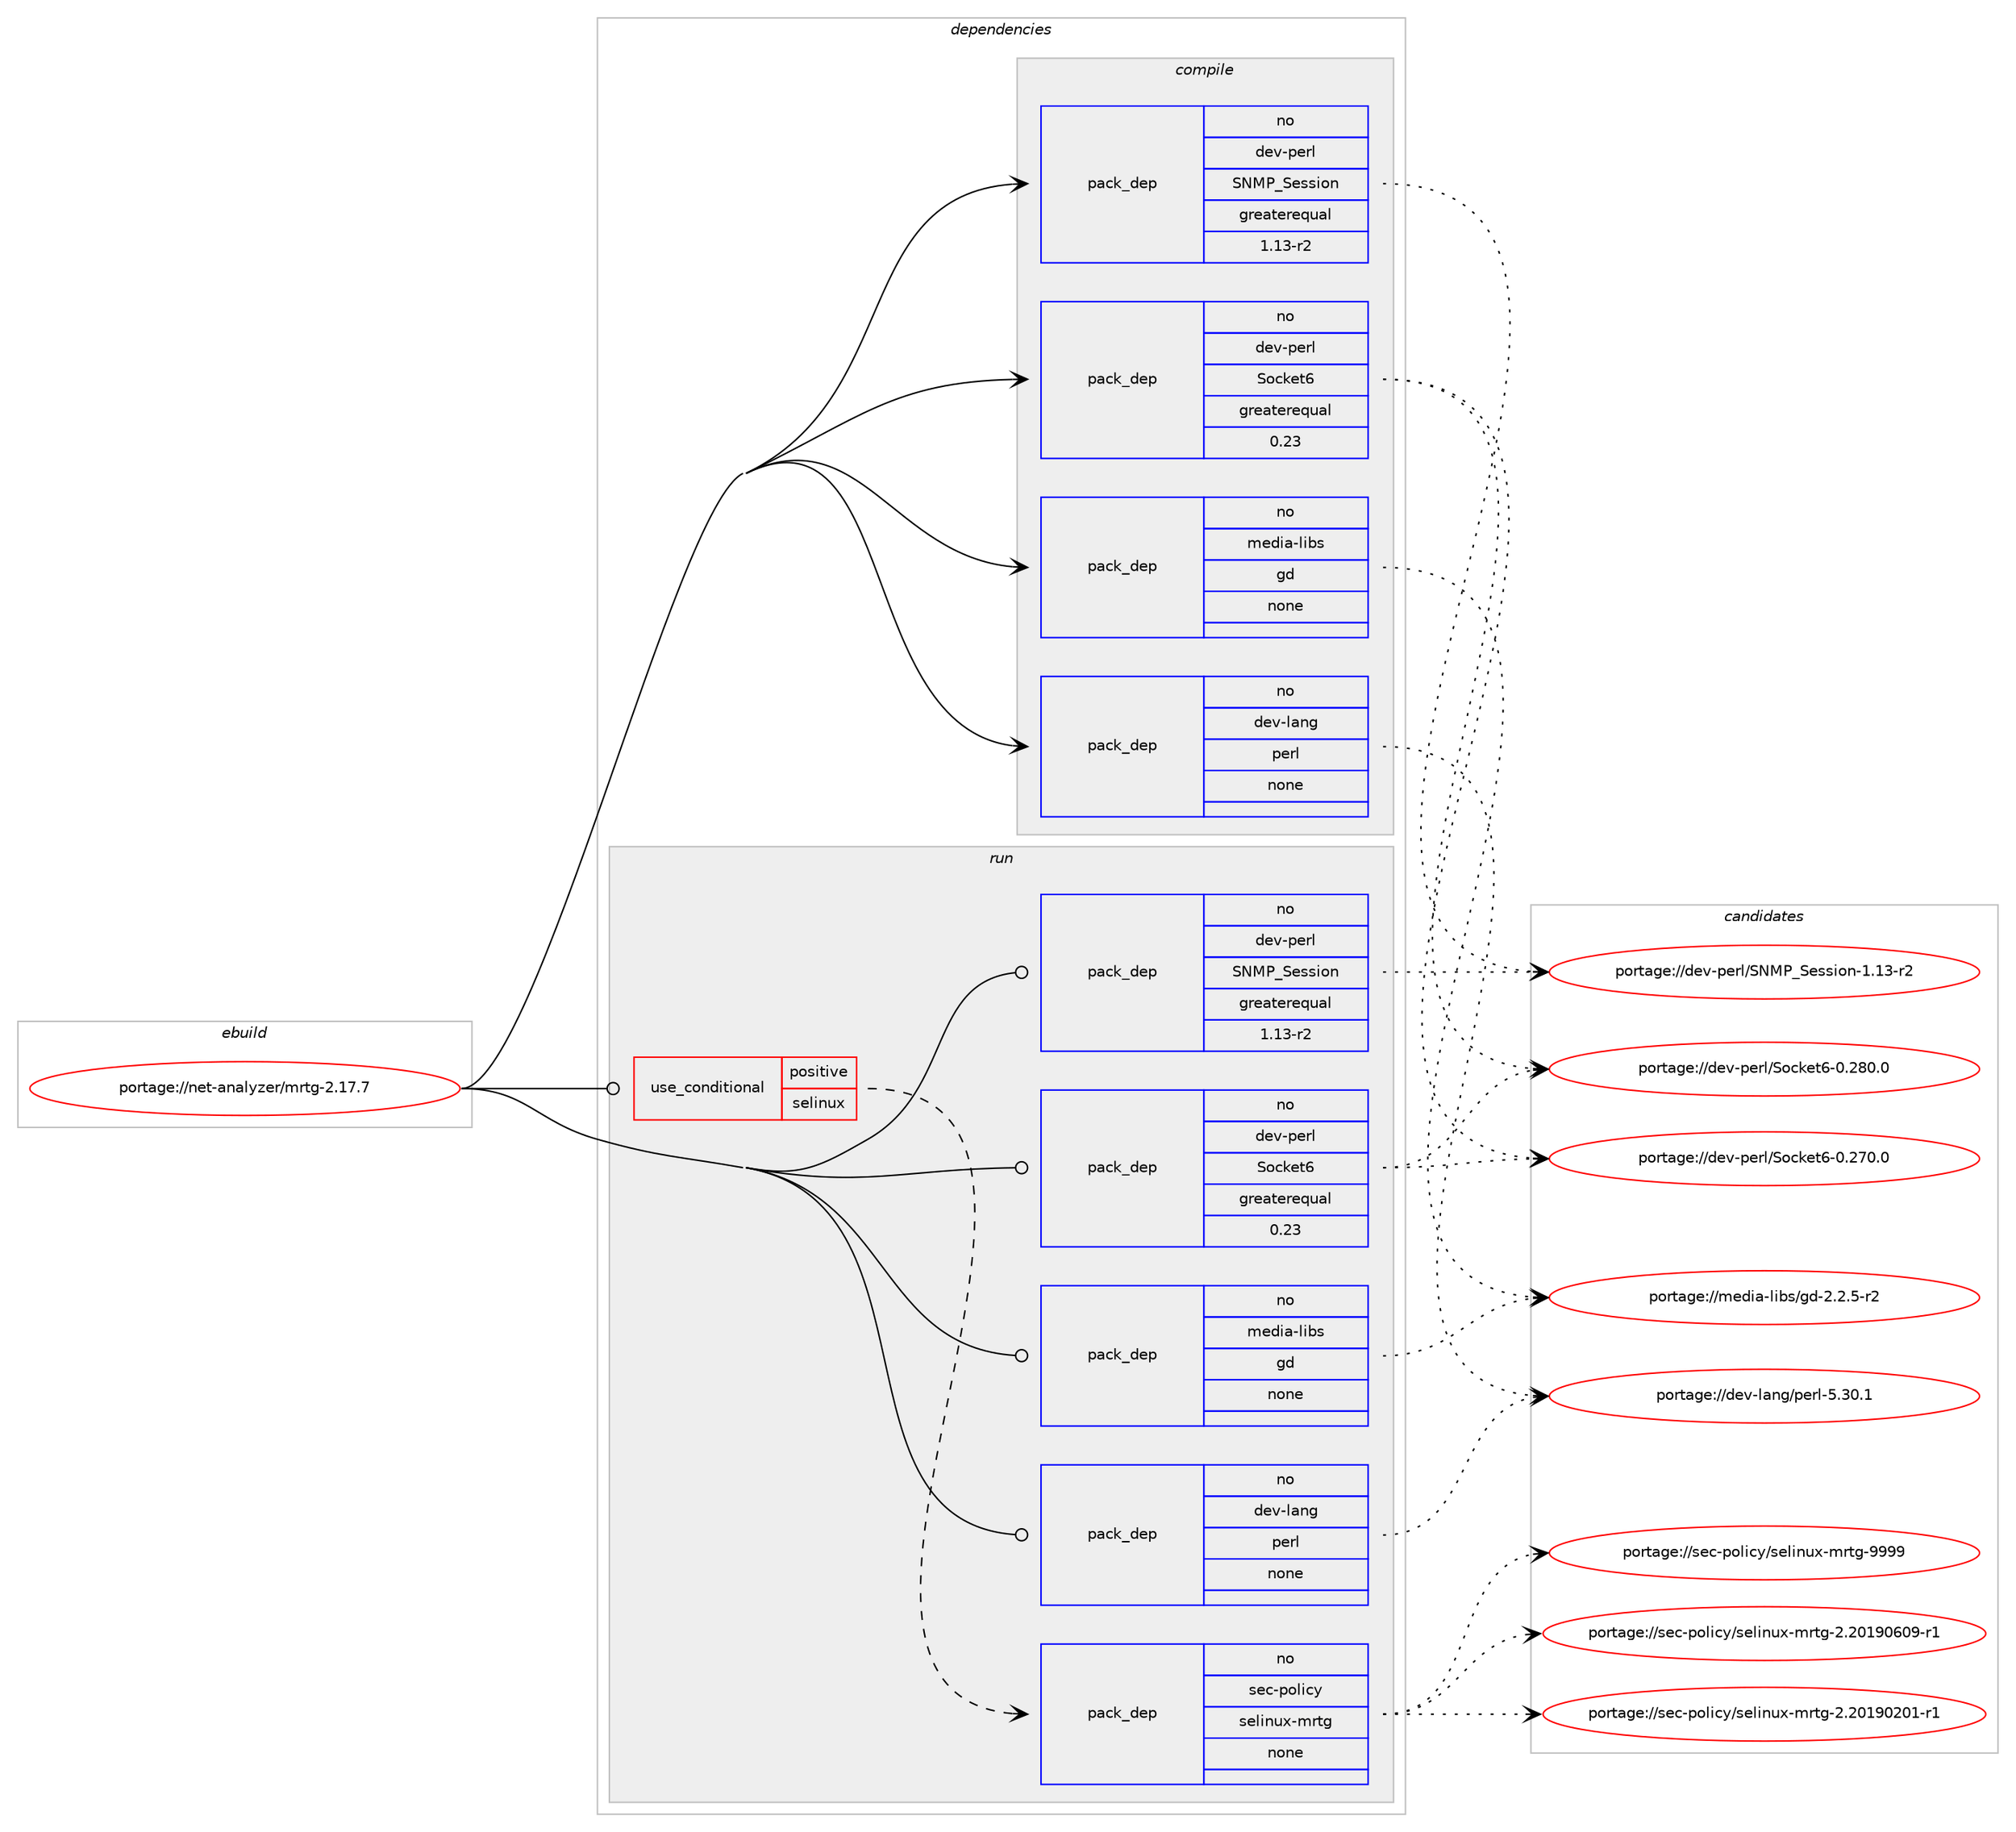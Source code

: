 digraph prolog {

# *************
# Graph options
# *************

newrank=true;
concentrate=true;
compound=true;
graph [rankdir=LR,fontname=Helvetica,fontsize=10,ranksep=1.5];#, ranksep=2.5, nodesep=0.2];
edge  [arrowhead=vee];
node  [fontname=Helvetica,fontsize=10];

# **********
# The ebuild
# **********

subgraph cluster_leftcol {
color=gray;
rank=same;
label=<<i>ebuild</i>>;
id [label="portage://net-analyzer/mrtg-2.17.7", color=red, width=4, href="../net-analyzer/mrtg-2.17.7.svg"];
}

# ****************
# The dependencies
# ****************

subgraph cluster_midcol {
color=gray;
label=<<i>dependencies</i>>;
subgraph cluster_compile {
fillcolor="#eeeeee";
style=filled;
label=<<i>compile</i>>;
subgraph pack21308 {
dependency26317 [label=<<TABLE BORDER="0" CELLBORDER="1" CELLSPACING="0" CELLPADDING="4" WIDTH="220"><TR><TD ROWSPAN="6" CELLPADDING="30">pack_dep</TD></TR><TR><TD WIDTH="110">no</TD></TR><TR><TD>dev-lang</TD></TR><TR><TD>perl</TD></TR><TR><TD>none</TD></TR><TR><TD></TD></TR></TABLE>>, shape=none, color=blue];
}
id:e -> dependency26317:w [weight=20,style="solid",arrowhead="vee"];
subgraph pack21309 {
dependency26318 [label=<<TABLE BORDER="0" CELLBORDER="1" CELLSPACING="0" CELLPADDING="4" WIDTH="220"><TR><TD ROWSPAN="6" CELLPADDING="30">pack_dep</TD></TR><TR><TD WIDTH="110">no</TD></TR><TR><TD>dev-perl</TD></TR><TR><TD>SNMP_Session</TD></TR><TR><TD>greaterequal</TD></TR><TR><TD>1.13-r2</TD></TR></TABLE>>, shape=none, color=blue];
}
id:e -> dependency26318:w [weight=20,style="solid",arrowhead="vee"];
subgraph pack21310 {
dependency26319 [label=<<TABLE BORDER="0" CELLBORDER="1" CELLSPACING="0" CELLPADDING="4" WIDTH="220"><TR><TD ROWSPAN="6" CELLPADDING="30">pack_dep</TD></TR><TR><TD WIDTH="110">no</TD></TR><TR><TD>dev-perl</TD></TR><TR><TD>Socket6</TD></TR><TR><TD>greaterequal</TD></TR><TR><TD>0.23</TD></TR></TABLE>>, shape=none, color=blue];
}
id:e -> dependency26319:w [weight=20,style="solid",arrowhead="vee"];
subgraph pack21311 {
dependency26320 [label=<<TABLE BORDER="0" CELLBORDER="1" CELLSPACING="0" CELLPADDING="4" WIDTH="220"><TR><TD ROWSPAN="6" CELLPADDING="30">pack_dep</TD></TR><TR><TD WIDTH="110">no</TD></TR><TR><TD>media-libs</TD></TR><TR><TD>gd</TD></TR><TR><TD>none</TD></TR><TR><TD></TD></TR></TABLE>>, shape=none, color=blue];
}
id:e -> dependency26320:w [weight=20,style="solid",arrowhead="vee"];
}
subgraph cluster_compileandrun {
fillcolor="#eeeeee";
style=filled;
label=<<i>compile and run</i>>;
}
subgraph cluster_run {
fillcolor="#eeeeee";
style=filled;
label=<<i>run</i>>;
subgraph cond4610 {
dependency26321 [label=<<TABLE BORDER="0" CELLBORDER="1" CELLSPACING="0" CELLPADDING="4"><TR><TD ROWSPAN="3" CELLPADDING="10">use_conditional</TD></TR><TR><TD>positive</TD></TR><TR><TD>selinux</TD></TR></TABLE>>, shape=none, color=red];
subgraph pack21312 {
dependency26322 [label=<<TABLE BORDER="0" CELLBORDER="1" CELLSPACING="0" CELLPADDING="4" WIDTH="220"><TR><TD ROWSPAN="6" CELLPADDING="30">pack_dep</TD></TR><TR><TD WIDTH="110">no</TD></TR><TR><TD>sec-policy</TD></TR><TR><TD>selinux-mrtg</TD></TR><TR><TD>none</TD></TR><TR><TD></TD></TR></TABLE>>, shape=none, color=blue];
}
dependency26321:e -> dependency26322:w [weight=20,style="dashed",arrowhead="vee"];
}
id:e -> dependency26321:w [weight=20,style="solid",arrowhead="odot"];
subgraph pack21313 {
dependency26323 [label=<<TABLE BORDER="0" CELLBORDER="1" CELLSPACING="0" CELLPADDING="4" WIDTH="220"><TR><TD ROWSPAN="6" CELLPADDING="30">pack_dep</TD></TR><TR><TD WIDTH="110">no</TD></TR><TR><TD>dev-lang</TD></TR><TR><TD>perl</TD></TR><TR><TD>none</TD></TR><TR><TD></TD></TR></TABLE>>, shape=none, color=blue];
}
id:e -> dependency26323:w [weight=20,style="solid",arrowhead="odot"];
subgraph pack21314 {
dependency26324 [label=<<TABLE BORDER="0" CELLBORDER="1" CELLSPACING="0" CELLPADDING="4" WIDTH="220"><TR><TD ROWSPAN="6" CELLPADDING="30">pack_dep</TD></TR><TR><TD WIDTH="110">no</TD></TR><TR><TD>dev-perl</TD></TR><TR><TD>SNMP_Session</TD></TR><TR><TD>greaterequal</TD></TR><TR><TD>1.13-r2</TD></TR></TABLE>>, shape=none, color=blue];
}
id:e -> dependency26324:w [weight=20,style="solid",arrowhead="odot"];
subgraph pack21315 {
dependency26325 [label=<<TABLE BORDER="0" CELLBORDER="1" CELLSPACING="0" CELLPADDING="4" WIDTH="220"><TR><TD ROWSPAN="6" CELLPADDING="30">pack_dep</TD></TR><TR><TD WIDTH="110">no</TD></TR><TR><TD>dev-perl</TD></TR><TR><TD>Socket6</TD></TR><TR><TD>greaterequal</TD></TR><TR><TD>0.23</TD></TR></TABLE>>, shape=none, color=blue];
}
id:e -> dependency26325:w [weight=20,style="solid",arrowhead="odot"];
subgraph pack21316 {
dependency26326 [label=<<TABLE BORDER="0" CELLBORDER="1" CELLSPACING="0" CELLPADDING="4" WIDTH="220"><TR><TD ROWSPAN="6" CELLPADDING="30">pack_dep</TD></TR><TR><TD WIDTH="110">no</TD></TR><TR><TD>media-libs</TD></TR><TR><TD>gd</TD></TR><TR><TD>none</TD></TR><TR><TD></TD></TR></TABLE>>, shape=none, color=blue];
}
id:e -> dependency26326:w [weight=20,style="solid",arrowhead="odot"];
}
}

# **************
# The candidates
# **************

subgraph cluster_choices {
rank=same;
color=gray;
label=<<i>candidates</i>>;

subgraph choice21308 {
color=black;
nodesep=1;
choice10010111845108971101034711210111410845534651484649 [label="portage://dev-lang/perl-5.30.1", color=red, width=4,href="../dev-lang/perl-5.30.1.svg"];
dependency26317:e -> choice10010111845108971101034711210111410845534651484649:w [style=dotted,weight="100"];
}
subgraph choice21309 {
color=black;
nodesep=1;
choice100101118451121011141084783787780958310111511510511111045494649514511450 [label="portage://dev-perl/SNMP_Session-1.13-r2", color=red, width=4,href="../dev-perl/SNMP_Session-1.13-r2.svg"];
dependency26318:e -> choice100101118451121011141084783787780958310111511510511111045494649514511450:w [style=dotted,weight="100"];
}
subgraph choice21310 {
color=black;
nodesep=1;
choice10010111845112101114108478311199107101116544548465056484648 [label="portage://dev-perl/Socket6-0.280.0", color=red, width=4,href="../dev-perl/Socket6-0.280.0.svg"];
choice10010111845112101114108478311199107101116544548465055484648 [label="portage://dev-perl/Socket6-0.270.0", color=red, width=4,href="../dev-perl/Socket6-0.270.0.svg"];
dependency26319:e -> choice10010111845112101114108478311199107101116544548465056484648:w [style=dotted,weight="100"];
dependency26319:e -> choice10010111845112101114108478311199107101116544548465055484648:w [style=dotted,weight="100"];
}
subgraph choice21311 {
color=black;
nodesep=1;
choice109101100105974510810598115471031004550465046534511450 [label="portage://media-libs/gd-2.2.5-r2", color=red, width=4,href="../media-libs/gd-2.2.5-r2.svg"];
dependency26320:e -> choice109101100105974510810598115471031004550465046534511450:w [style=dotted,weight="100"];
}
subgraph choice21312 {
color=black;
nodesep=1;
choice11510199451121111081059912147115101108105110117120451091141161034557575757 [label="portage://sec-policy/selinux-mrtg-9999", color=red, width=4,href="../sec-policy/selinux-mrtg-9999.svg"];
choice115101994511211110810599121471151011081051101171204510911411610345504650484957485448574511449 [label="portage://sec-policy/selinux-mrtg-2.20190609-r1", color=red, width=4,href="../sec-policy/selinux-mrtg-2.20190609-r1.svg"];
choice115101994511211110810599121471151011081051101171204510911411610345504650484957485048494511449 [label="portage://sec-policy/selinux-mrtg-2.20190201-r1", color=red, width=4,href="../sec-policy/selinux-mrtg-2.20190201-r1.svg"];
dependency26322:e -> choice11510199451121111081059912147115101108105110117120451091141161034557575757:w [style=dotted,weight="100"];
dependency26322:e -> choice115101994511211110810599121471151011081051101171204510911411610345504650484957485448574511449:w [style=dotted,weight="100"];
dependency26322:e -> choice115101994511211110810599121471151011081051101171204510911411610345504650484957485048494511449:w [style=dotted,weight="100"];
}
subgraph choice21313 {
color=black;
nodesep=1;
choice10010111845108971101034711210111410845534651484649 [label="portage://dev-lang/perl-5.30.1", color=red, width=4,href="../dev-lang/perl-5.30.1.svg"];
dependency26323:e -> choice10010111845108971101034711210111410845534651484649:w [style=dotted,weight="100"];
}
subgraph choice21314 {
color=black;
nodesep=1;
choice100101118451121011141084783787780958310111511510511111045494649514511450 [label="portage://dev-perl/SNMP_Session-1.13-r2", color=red, width=4,href="../dev-perl/SNMP_Session-1.13-r2.svg"];
dependency26324:e -> choice100101118451121011141084783787780958310111511510511111045494649514511450:w [style=dotted,weight="100"];
}
subgraph choice21315 {
color=black;
nodesep=1;
choice10010111845112101114108478311199107101116544548465056484648 [label="portage://dev-perl/Socket6-0.280.0", color=red, width=4,href="../dev-perl/Socket6-0.280.0.svg"];
choice10010111845112101114108478311199107101116544548465055484648 [label="portage://dev-perl/Socket6-0.270.0", color=red, width=4,href="../dev-perl/Socket6-0.270.0.svg"];
dependency26325:e -> choice10010111845112101114108478311199107101116544548465056484648:w [style=dotted,weight="100"];
dependency26325:e -> choice10010111845112101114108478311199107101116544548465055484648:w [style=dotted,weight="100"];
}
subgraph choice21316 {
color=black;
nodesep=1;
choice109101100105974510810598115471031004550465046534511450 [label="portage://media-libs/gd-2.2.5-r2", color=red, width=4,href="../media-libs/gd-2.2.5-r2.svg"];
dependency26326:e -> choice109101100105974510810598115471031004550465046534511450:w [style=dotted,weight="100"];
}
}

}
